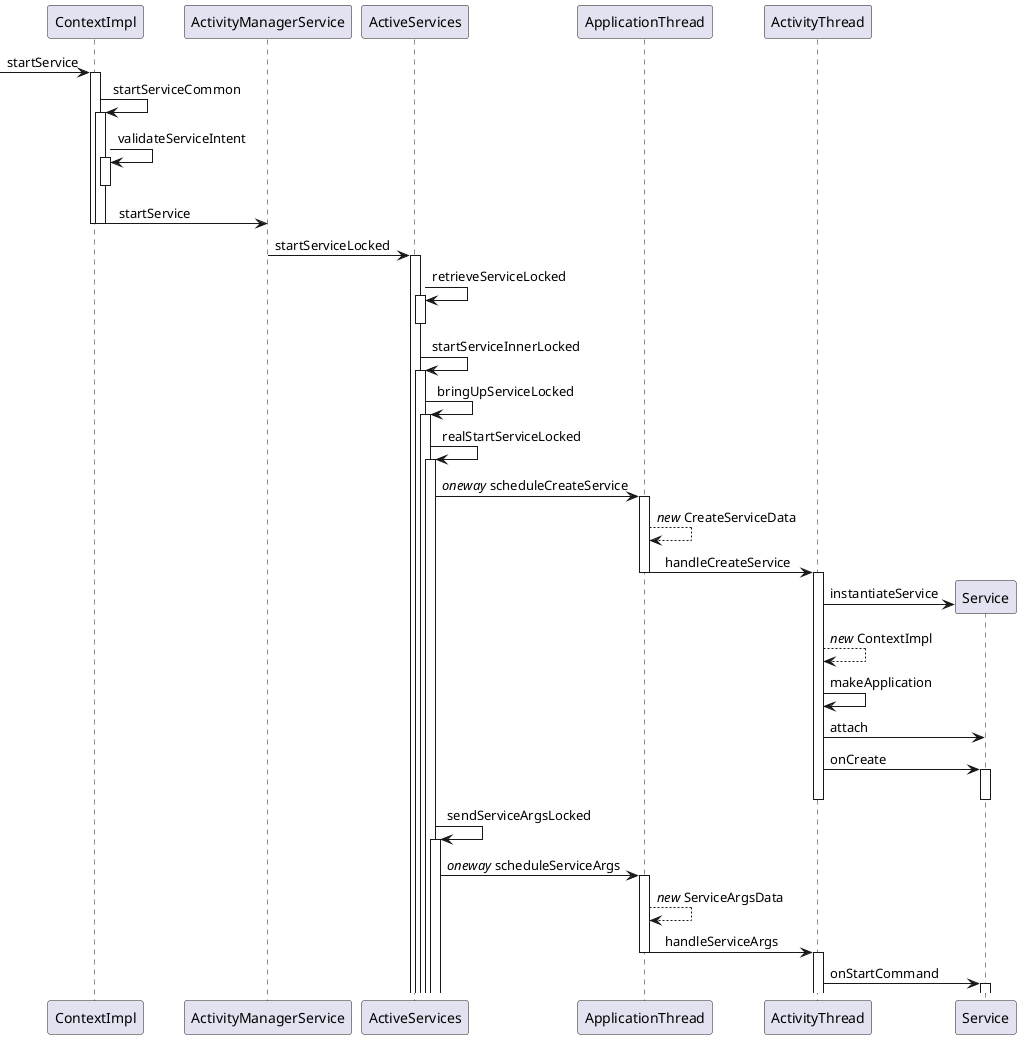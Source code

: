 @startuml startService
participant ContextImpl
participant ActivityManagerService
participant ActiveServices
[-> ContextImpl: startService
activate ContextImpl
ContextImpl -> ContextImpl ++: startServiceCommon
ContextImpl -> ContextImpl ++: validateServiceIntent
deactivate ContextImpl
ContextImpl -> ActivityManagerService --:   startService
deactivate ContextImpl

ActivityManagerService -> ActiveServices: startServiceLocked

activate ActiveServices
ActiveServices -> ActiveServices ++: retrieveServiceLocked
deactivate ActiveServices
ActiveServices -> ActiveServices ++: startServiceInnerLocked
ActiveServices -> ActiveServices ++: bringUpServiceLocked
ActiveServices -> ActiveServices ++: realStartServiceLocked
ActiveServices -> ApplicationThread: <i>oneway</i> scheduleCreateService

activate ApplicationThread
ApplicationThread --> ApplicationThread: <i>new</i> CreateServiceData
ApplicationThread -> ActivityThread --:  handleCreateService
activate ActivityThread
ActivityThread -> Service **: instantiateService
ActivityThread --> ActivityThread: <i>new</i> ContextImpl
ActivityThread -> ActivityThread: makeApplication
ActivityThread -> Service: attach
ActivityThread -> Service ++: onCreate
deactivate Service
deactivate ActivityThread

ActiveServices -> ActiveServices ++: sendServiceArgsLocked
ActiveServices -> ApplicationThread: <i>oneway</i> scheduleServiceArgs

activate ApplicationThread
ApplicationThread --> ApplicationThread: <i>new</i> ServiceArgsData
ApplicationThread -> ActivityThread --:  handleServiceArgs
activate ActivityThread
ActivityThread -> Service ++: onStartCommand
@enduml


@startuml bindService
participant ContextImpl
participant LoadedApk
participant ServiceDispatcher
participant ActivityManagerService
participant ActiveServices
[-> ContextImpl: bindService
activate ContextImpl
ContextImpl -> ContextImpl ++: bindServiceCommon
ContextImpl -> LoadedApk ++: getServiceDispatcher
LoadedApk -> ServiceDispatcher **: <i>new</i>
LoadedApk --> ContextImpl --: IServiceConnection
ContextImpl -> ActivityManagerService --:   bindIsolatedService
deactivate ContextImpl

ActivityManagerService -> ActiveServices: bindServiceLocked

activate ActiveServices
ActiveServices -> ActiveServices ++: retrieveServiceLocked
deactivate ActiveServices
ActiveServices -> ActiveServices ++: bringUpServiceLocked
deactivate ActiveServices
ActiveServices -> ActiveServices ++: requestServiceBindingLocked
ActiveServices -> ApplicationThread --:   scheduleBindService
deactivate ActiveServices

activate ApplicationThread
ApplicationThread --> ApplicationThread: <i>new</i> BindServiceData
ApplicationThread -> ActivityThread --:  handleBindService
activate ActivityThread
ActivityThread -> Service ++: onBind
return IBinder
ActivityThread -> ActivityManagerService --: publishService

ActivityManagerService -> ActiveServices ++: publishServiceLocked
ActiveServices -> ServiceDispatcher: connected
deactivate ActiveServices
ServiceDispatcher -> ServiceDispatcher ++: doConnected
ServiceDispatcher -->[: onServiceConnected
deactivate ServiceDispatcher
@enduml


@startuml unbindService
participant ContextImpl
participant ActivityManagerService
participant ActiveServices

[-> ContextImpl: unbindService
activate ContextImpl
ContextImpl -> ActivityManagerService --:  unbindService
ActivityManagerService -> ActiveServices: unbindServiceLocked

activate ActiveServices
ActiveServices -> ActiveServices ++: removeConnectionLocked
ActiveServices -> ApplicationThread: scheduleUnbindService
activate ApplicationThread
ActiveServices -> ActiveServices ++: bringDownServiceIfNeededLocked
deactivate ActiveServices
deactivate ActiveServices
deactivate ActiveServices

ApplicationThread --> ApplicationThread: <i>new</i> BindServiceData
ApplicationThread -> ActivityThread --:  handleUnbindService

activate ActivityThread
ActivityThread -> Service ++: onUnind
return
ActivityThread -> ActivityManagerService --: UnbindFinished
ActivityManagerService -> ActiveServices: UnbindFinishedLocked
activate ActiveServices
@enduml

@startuml stopService
participant ContextImpl
participant ActivityManagerService
participant ActiveServices
[-> ContextImpl: stopService
activate ContextImpl
ContextImpl -> ContextImpl ++: stopServiceCommon
ContextImpl -> ActivityManagerService --:  stopService
deactivate ContextImpl

ActivityManagerService -> ActiveServices: stopServiceLocked

activate ActiveServices
ActiveServices -> ActiveServices ++: bringDownServiceIfNeededLocked
ActiveServices -> ActiveServices ++: isServiceNeededLocked
deactivate ActiveServices
ActiveServices -> ActiveServices ++: bringDownServiceLocked
ActiveServices -> ActiveServices ++: unscheduleServiceRestartLocked
deactivate ActiveServices
ActiveServices -> ApplicationThread --:   scheduleStopService
deactivate ActiveServices
deactivate ActiveServices

activate ApplicationThread
ApplicationThread -> ActivityThread --:  handleStopService
activate ActivityThread
ActivityThread -> Service ++: onDestroy
ActivityThread -> Service:  detachAndCleanUp
deactivate ActivityThread
destroy Service
@enduml

@startuml restartService
ActivityManagerService -> ActivityManagerService ++: appDiedLocked
ActivityManagerService -> ActivityManagerService ++: cleanUpApplicationRecordLocked
ActivityManagerService -> ActiveServices --:  killServicesLocked
deactivate ActivityManagerService
deactivate ActivityManagerService

activate ActiveServices
ActiveServices -> ActiveServices --: scheduleServiceRestartLocked
deactivate ActiveServices
ActiveServices -> ActiveServices ++: performServiceRestartLocked
ActiveServices -> ActiveServices ++: isServiceNeededLocked
deactivate ActiveServices
ActiveServices -> ActiveServices ++: bingUpServiceLocked
@enduml